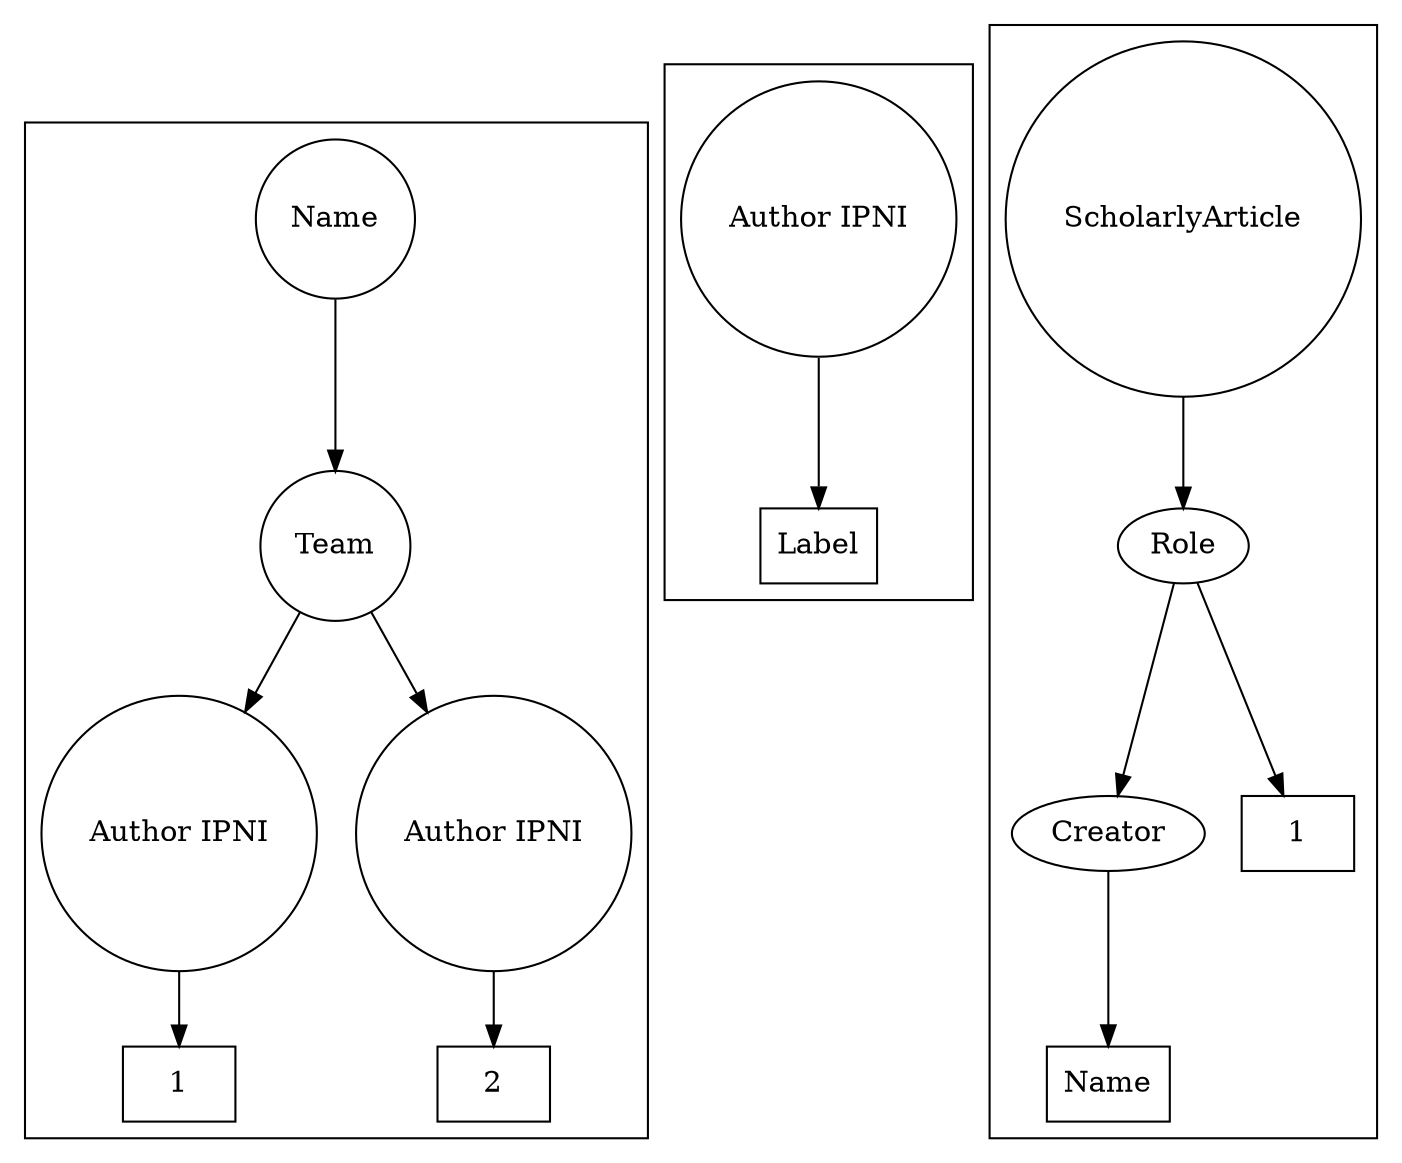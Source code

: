 digraph {
	graph [bb="0 0 596 501",
		layout=dot
	];
	node [label="\N"];
	subgraph "cluster_ADF8568F-D686-4332-8513-B1D5E62924BC" {
		graph [label=""];
		"%5"		 [IVPosition="-232,-236",
			label=Name,
			shape=circle];
		"%7"		 [IVPosition="-190,-199",
			label=Team,
			shape=circle];
		"%5" -> "%7";
		"%11"		 [IVPosition="116,186",
			label="Author IPNI",
			shape=circle];
		"%7" -> "%11";
		"%15"		 [IVPosition="42,207",
			label="Author IPNI",
			shape=circle];
		"%7" -> "%15";
		"%19"		 [IVPosition="155,509",
			label=1,
			shape=rectangle];
		"%11" -> "%19";
		"%23"		 [IVPosition="296,474",
			label=2,
			shape=rectangle];
		"%15" -> "%23";
	}
	subgraph "cluster_8BDB13E7-B906-44DE-9550-4ECDFD6453DC" {
		graph [label=""];
		"%27"		 [IVPosition="-124,270",
			label="Author IPNI",
			shape=circle];
		"%29"		 [IVPosition="-99,389",
			label=Label,
			shape=rectangle];
		"%27" -> "%29";
	}
	subgraph "cluster_E7424B6E-2F5C-4598-821E-048D3927BFF2" {
		graph [label=""];
		"%33"		 [IVPosition="433,77",
			label=ScholarlyArticle,
			shape=circle];
		"%35"		 [IVPosition="490,167",
			label=Role,
			shape=ellipse];
		"%33" -> "%35";
		"%39"		 [IVPosition="496,254",
			label=Creator,
			shape=ellipse];
		"%35" -> "%39";
		"%43"		 [IVPosition="467,279",
			label=1,
			shape=rectangle];
		"%35" -> "%43";
		"%47"		 [IVPosition="396,452",
			label=Name,
			shape=rectangle];
		"%39" -> "%47";
	}
}
